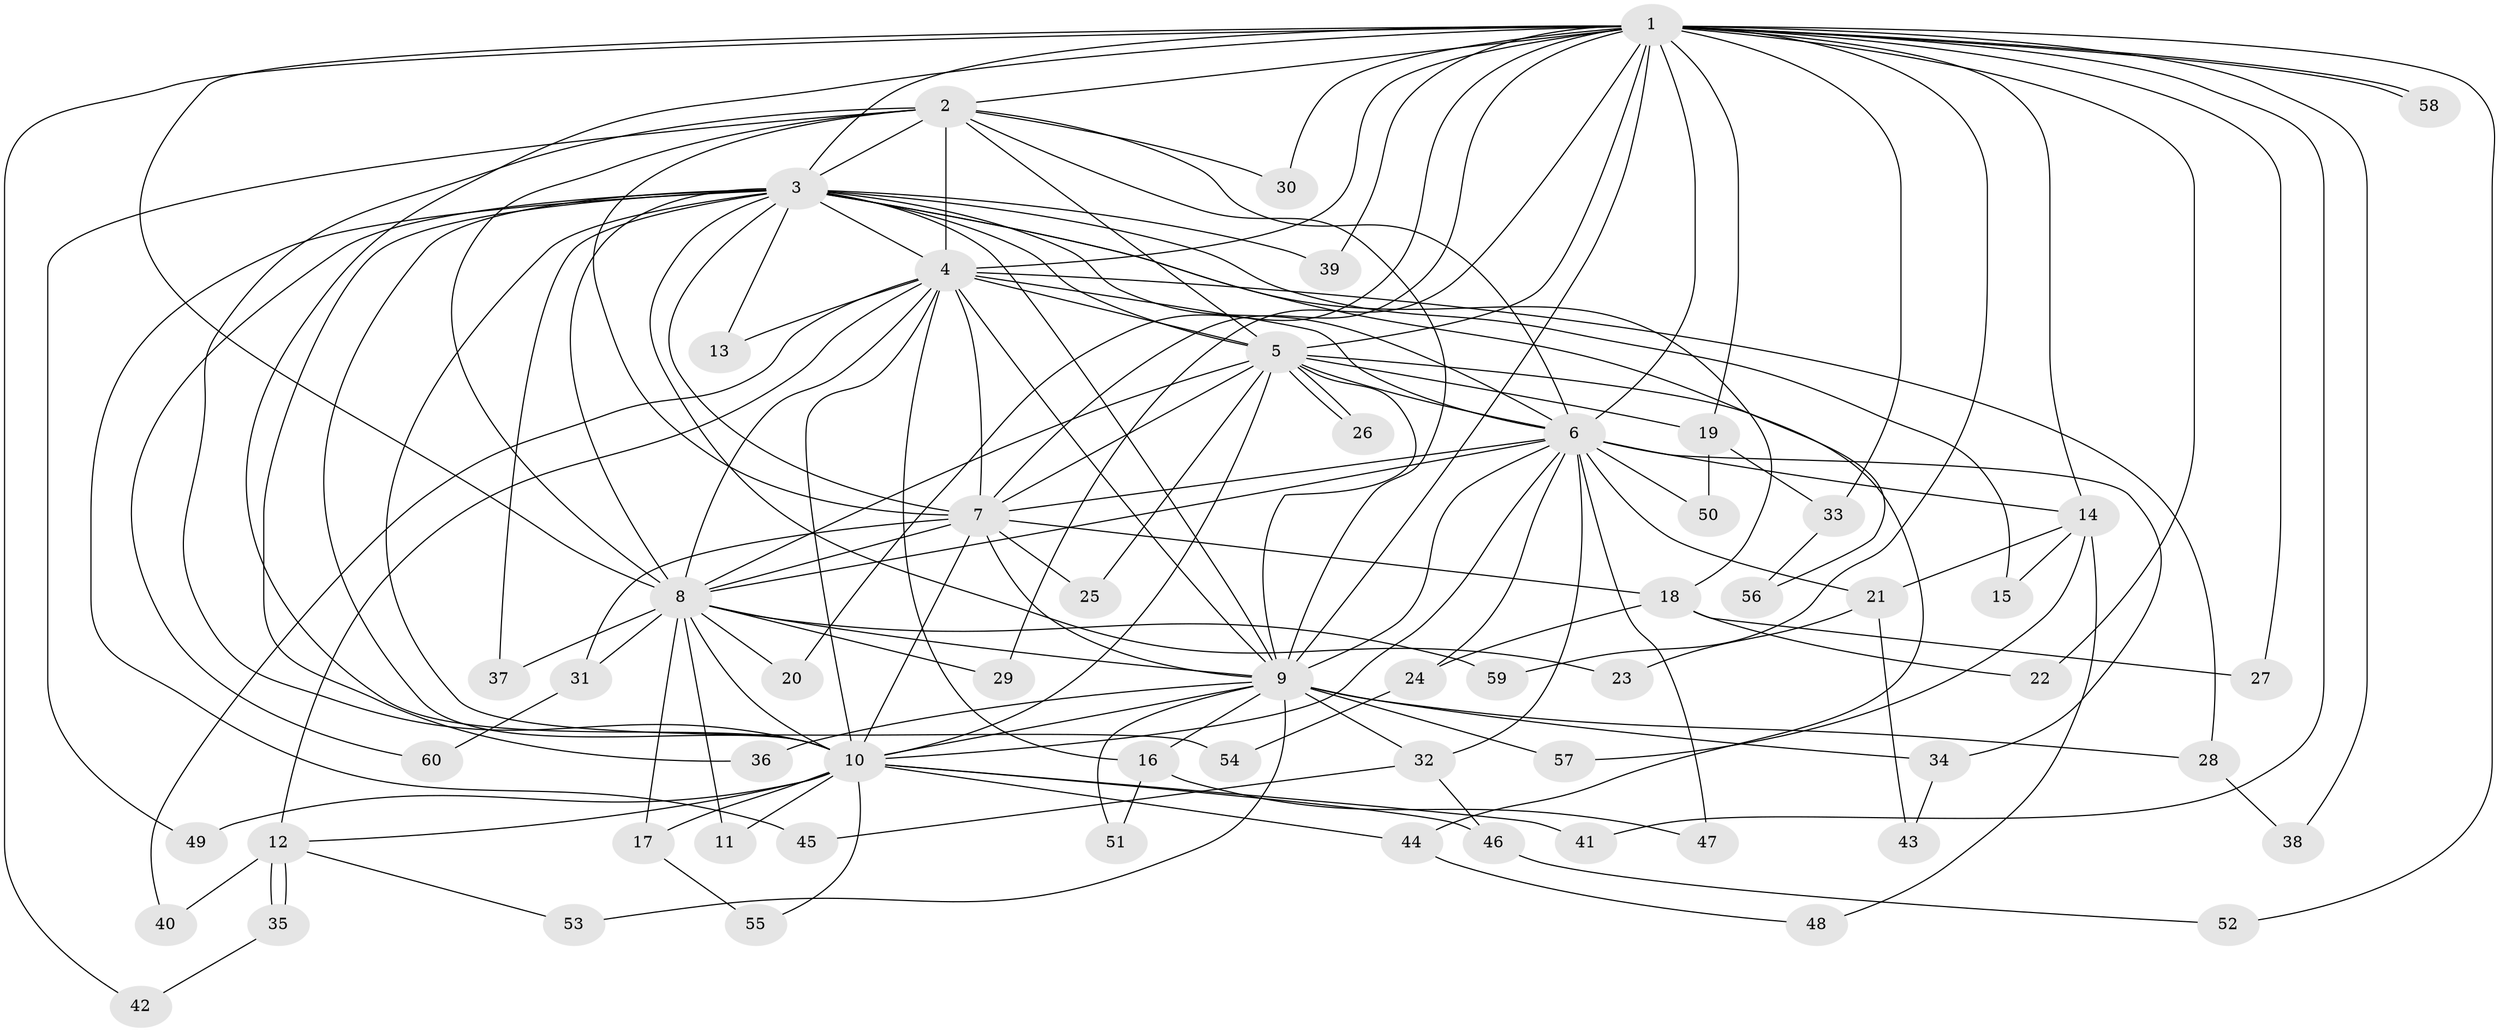 // Generated by graph-tools (version 1.1) at 2025/35/03/09/25 02:35:11]
// undirected, 60 vertices, 145 edges
graph export_dot {
graph [start="1"]
  node [color=gray90,style=filled];
  1;
  2;
  3;
  4;
  5;
  6;
  7;
  8;
  9;
  10;
  11;
  12;
  13;
  14;
  15;
  16;
  17;
  18;
  19;
  20;
  21;
  22;
  23;
  24;
  25;
  26;
  27;
  28;
  29;
  30;
  31;
  32;
  33;
  34;
  35;
  36;
  37;
  38;
  39;
  40;
  41;
  42;
  43;
  44;
  45;
  46;
  47;
  48;
  49;
  50;
  51;
  52;
  53;
  54;
  55;
  56;
  57;
  58;
  59;
  60;
  1 -- 2;
  1 -- 3;
  1 -- 4;
  1 -- 5;
  1 -- 6;
  1 -- 7;
  1 -- 8;
  1 -- 9;
  1 -- 10;
  1 -- 14;
  1 -- 19;
  1 -- 20;
  1 -- 22;
  1 -- 27;
  1 -- 29;
  1 -- 30;
  1 -- 33;
  1 -- 38;
  1 -- 39;
  1 -- 41;
  1 -- 42;
  1 -- 52;
  1 -- 58;
  1 -- 58;
  1 -- 59;
  2 -- 3;
  2 -- 4;
  2 -- 5;
  2 -- 6;
  2 -- 7;
  2 -- 8;
  2 -- 9;
  2 -- 10;
  2 -- 30;
  2 -- 49;
  3 -- 4;
  3 -- 5;
  3 -- 6;
  3 -- 7;
  3 -- 8;
  3 -- 9;
  3 -- 10;
  3 -- 13;
  3 -- 15;
  3 -- 18;
  3 -- 23;
  3 -- 36;
  3 -- 37;
  3 -- 39;
  3 -- 45;
  3 -- 54;
  3 -- 56;
  3 -- 60;
  4 -- 5;
  4 -- 6;
  4 -- 7;
  4 -- 8;
  4 -- 9;
  4 -- 10;
  4 -- 12;
  4 -- 13;
  4 -- 16;
  4 -- 28;
  4 -- 40;
  5 -- 6;
  5 -- 7;
  5 -- 8;
  5 -- 9;
  5 -- 10;
  5 -- 19;
  5 -- 25;
  5 -- 26;
  5 -- 26;
  5 -- 44;
  6 -- 7;
  6 -- 8;
  6 -- 9;
  6 -- 10;
  6 -- 14;
  6 -- 21;
  6 -- 24;
  6 -- 32;
  6 -- 34;
  6 -- 47;
  6 -- 50;
  7 -- 8;
  7 -- 9;
  7 -- 10;
  7 -- 18;
  7 -- 25;
  7 -- 31;
  8 -- 9;
  8 -- 10;
  8 -- 11;
  8 -- 17;
  8 -- 20;
  8 -- 29;
  8 -- 31;
  8 -- 37;
  8 -- 59;
  9 -- 10;
  9 -- 16;
  9 -- 28;
  9 -- 32;
  9 -- 34;
  9 -- 36;
  9 -- 51;
  9 -- 53;
  9 -- 57;
  10 -- 11;
  10 -- 12;
  10 -- 17;
  10 -- 41;
  10 -- 44;
  10 -- 46;
  10 -- 49;
  10 -- 55;
  12 -- 35;
  12 -- 35;
  12 -- 40;
  12 -- 53;
  14 -- 15;
  14 -- 21;
  14 -- 48;
  14 -- 57;
  16 -- 47;
  16 -- 51;
  17 -- 55;
  18 -- 22;
  18 -- 24;
  18 -- 27;
  19 -- 33;
  19 -- 50;
  21 -- 23;
  21 -- 43;
  24 -- 54;
  28 -- 38;
  31 -- 60;
  32 -- 45;
  32 -- 46;
  33 -- 56;
  34 -- 43;
  35 -- 42;
  44 -- 48;
  46 -- 52;
}

